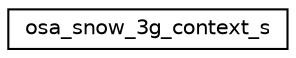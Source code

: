 digraph "Graphical Class Hierarchy"
{
 // LATEX_PDF_SIZE
  edge [fontname="Helvetica",fontsize="10",labelfontname="Helvetica",labelfontsize="10"];
  node [fontname="Helvetica",fontsize="10",shape=record];
  rankdir="LR";
  Node0 [label="osa_snow_3g_context_s",height=0.2,width=0.4,color="black", fillcolor="white", style="filled",URL="$structosa__snow__3g__context__s.html",tooltip=" "];
}
